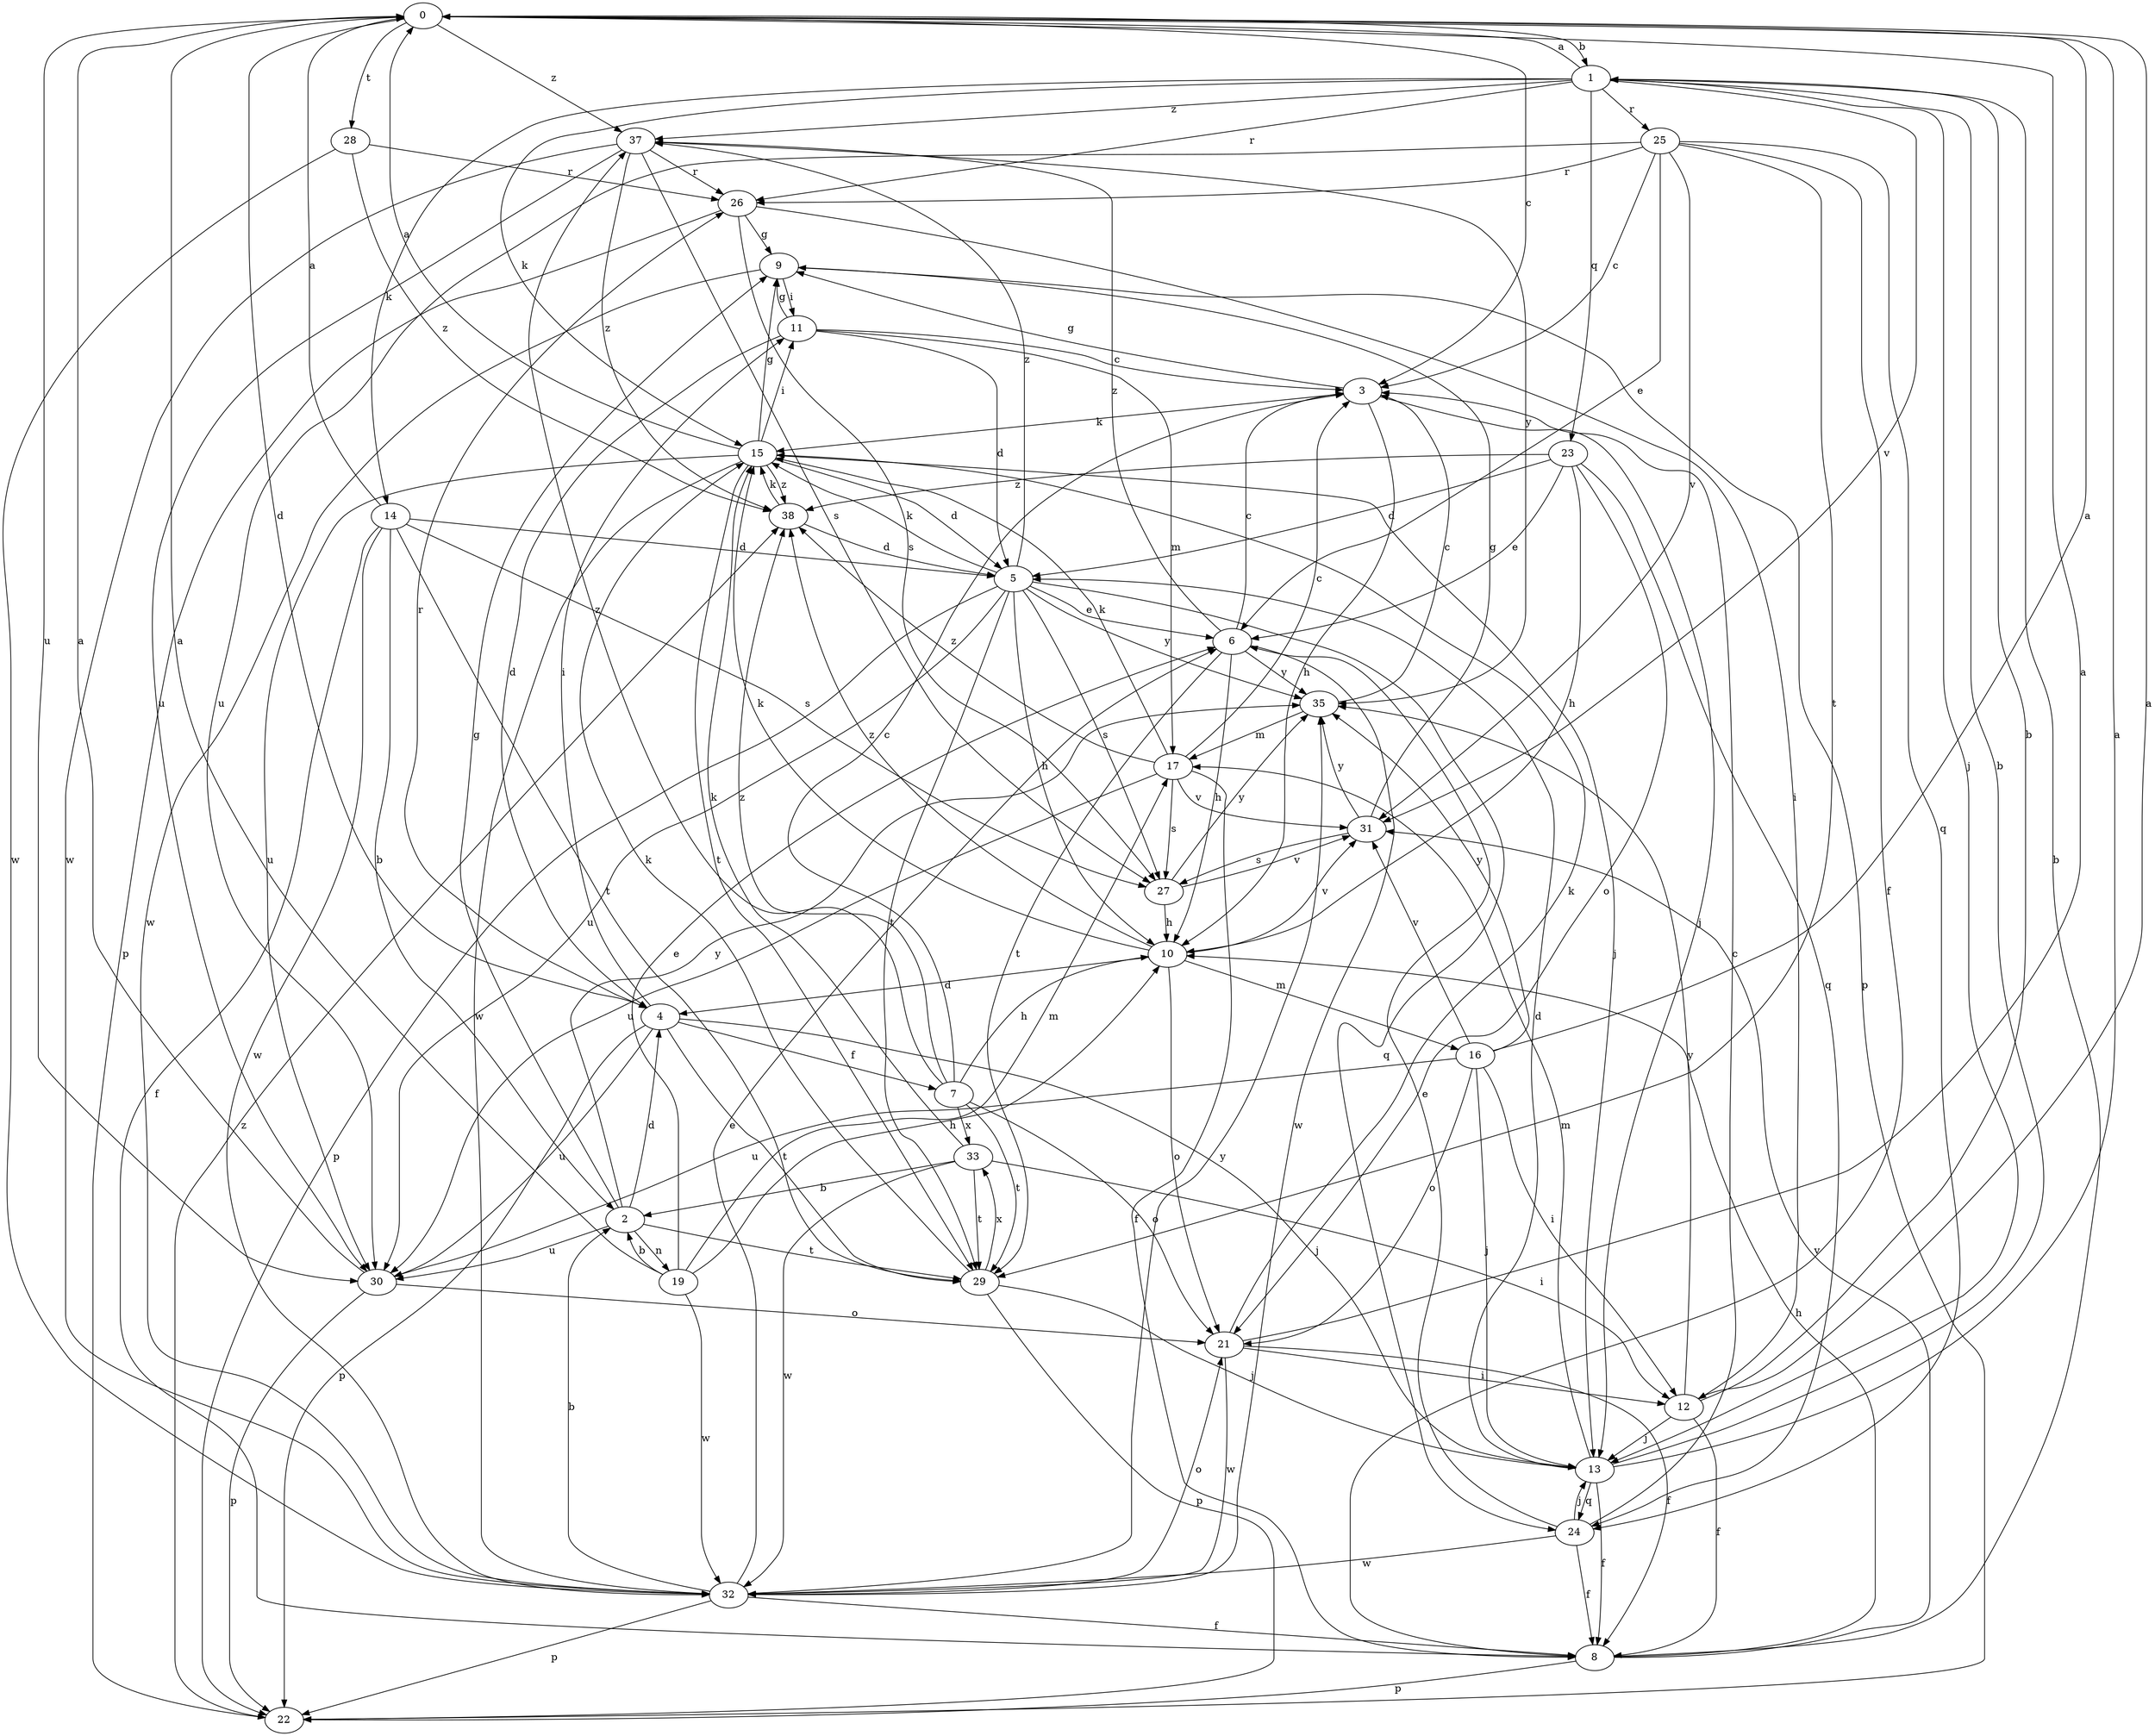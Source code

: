 strict digraph  {
0;
1;
2;
3;
4;
5;
6;
7;
8;
9;
10;
11;
12;
13;
14;
15;
16;
17;
19;
21;
22;
23;
24;
25;
26;
27;
28;
29;
30;
31;
32;
33;
35;
37;
38;
0 -> 1  [label=b];
0 -> 3  [label=c];
0 -> 4  [label=d];
0 -> 28  [label=t];
0 -> 30  [label=u];
0 -> 37  [label=z];
1 -> 0  [label=a];
1 -> 13  [label=j];
1 -> 14  [label=k];
1 -> 15  [label=k];
1 -> 23  [label=q];
1 -> 25  [label=r];
1 -> 26  [label=r];
1 -> 31  [label=v];
1 -> 37  [label=z];
2 -> 4  [label=d];
2 -> 9  [label=g];
2 -> 19  [label=n];
2 -> 29  [label=t];
2 -> 30  [label=u];
2 -> 35  [label=y];
3 -> 9  [label=g];
3 -> 10  [label=h];
3 -> 13  [label=j];
3 -> 15  [label=k];
4 -> 7  [label=f];
4 -> 11  [label=i];
4 -> 13  [label=j];
4 -> 22  [label=p];
4 -> 26  [label=r];
4 -> 29  [label=t];
4 -> 30  [label=u];
5 -> 6  [label=e];
5 -> 10  [label=h];
5 -> 15  [label=k];
5 -> 22  [label=p];
5 -> 24  [label=q];
5 -> 27  [label=s];
5 -> 29  [label=t];
5 -> 30  [label=u];
5 -> 35  [label=y];
5 -> 37  [label=z];
6 -> 3  [label=c];
6 -> 10  [label=h];
6 -> 29  [label=t];
6 -> 32  [label=w];
6 -> 35  [label=y];
6 -> 37  [label=z];
7 -> 3  [label=c];
7 -> 10  [label=h];
7 -> 21  [label=o];
7 -> 29  [label=t];
7 -> 33  [label=x];
7 -> 37  [label=z];
7 -> 38  [label=z];
8 -> 1  [label=b];
8 -> 10  [label=h];
8 -> 22  [label=p];
8 -> 31  [label=v];
9 -> 11  [label=i];
9 -> 22  [label=p];
9 -> 32  [label=w];
10 -> 4  [label=d];
10 -> 15  [label=k];
10 -> 16  [label=m];
10 -> 21  [label=o];
10 -> 31  [label=v];
10 -> 38  [label=z];
11 -> 3  [label=c];
11 -> 4  [label=d];
11 -> 5  [label=d];
11 -> 9  [label=g];
11 -> 17  [label=m];
12 -> 0  [label=a];
12 -> 1  [label=b];
12 -> 8  [label=f];
12 -> 13  [label=j];
12 -> 35  [label=y];
13 -> 0  [label=a];
13 -> 1  [label=b];
13 -> 5  [label=d];
13 -> 8  [label=f];
13 -> 17  [label=m];
13 -> 24  [label=q];
14 -> 0  [label=a];
14 -> 2  [label=b];
14 -> 5  [label=d];
14 -> 8  [label=f];
14 -> 27  [label=s];
14 -> 29  [label=t];
14 -> 32  [label=w];
15 -> 0  [label=a];
15 -> 5  [label=d];
15 -> 9  [label=g];
15 -> 11  [label=i];
15 -> 13  [label=j];
15 -> 29  [label=t];
15 -> 30  [label=u];
15 -> 32  [label=w];
15 -> 38  [label=z];
16 -> 0  [label=a];
16 -> 12  [label=i];
16 -> 13  [label=j];
16 -> 21  [label=o];
16 -> 30  [label=u];
16 -> 31  [label=v];
16 -> 35  [label=y];
17 -> 3  [label=c];
17 -> 8  [label=f];
17 -> 15  [label=k];
17 -> 27  [label=s];
17 -> 30  [label=u];
17 -> 31  [label=v];
17 -> 38  [label=z];
19 -> 0  [label=a];
19 -> 2  [label=b];
19 -> 6  [label=e];
19 -> 10  [label=h];
19 -> 17  [label=m];
19 -> 32  [label=w];
21 -> 0  [label=a];
21 -> 8  [label=f];
21 -> 12  [label=i];
21 -> 15  [label=k];
21 -> 32  [label=w];
22 -> 38  [label=z];
23 -> 5  [label=d];
23 -> 6  [label=e];
23 -> 10  [label=h];
23 -> 21  [label=o];
23 -> 24  [label=q];
23 -> 38  [label=z];
24 -> 3  [label=c];
24 -> 6  [label=e];
24 -> 8  [label=f];
24 -> 13  [label=j];
24 -> 32  [label=w];
25 -> 3  [label=c];
25 -> 6  [label=e];
25 -> 8  [label=f];
25 -> 24  [label=q];
25 -> 26  [label=r];
25 -> 29  [label=t];
25 -> 30  [label=u];
25 -> 31  [label=v];
26 -> 9  [label=g];
26 -> 12  [label=i];
26 -> 22  [label=p];
26 -> 27  [label=s];
27 -> 10  [label=h];
27 -> 31  [label=v];
27 -> 35  [label=y];
28 -> 26  [label=r];
28 -> 32  [label=w];
28 -> 38  [label=z];
29 -> 13  [label=j];
29 -> 15  [label=k];
29 -> 22  [label=p];
29 -> 33  [label=x];
30 -> 0  [label=a];
30 -> 21  [label=o];
30 -> 22  [label=p];
31 -> 9  [label=g];
31 -> 27  [label=s];
31 -> 35  [label=y];
32 -> 2  [label=b];
32 -> 6  [label=e];
32 -> 8  [label=f];
32 -> 21  [label=o];
32 -> 22  [label=p];
32 -> 35  [label=y];
33 -> 2  [label=b];
33 -> 12  [label=i];
33 -> 15  [label=k];
33 -> 29  [label=t];
33 -> 32  [label=w];
35 -> 3  [label=c];
35 -> 17  [label=m];
37 -> 26  [label=r];
37 -> 27  [label=s];
37 -> 30  [label=u];
37 -> 32  [label=w];
37 -> 35  [label=y];
37 -> 38  [label=z];
38 -> 5  [label=d];
38 -> 15  [label=k];
}
